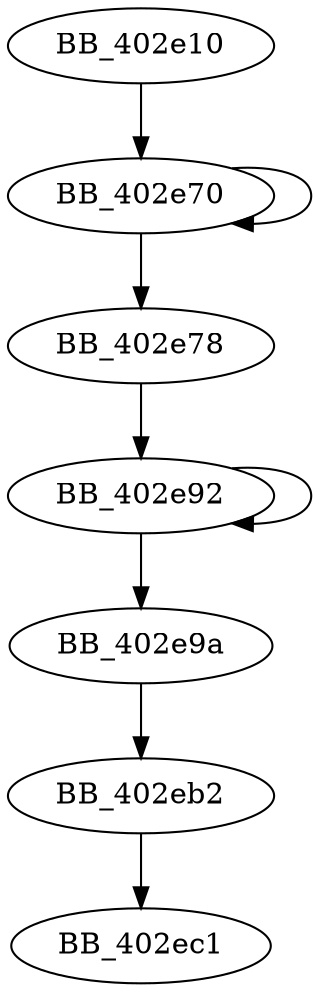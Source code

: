 DiGraph sub_402E10{
BB_402e10->BB_402e70
BB_402e70->BB_402e70
BB_402e70->BB_402e78
BB_402e78->BB_402e92
BB_402e92->BB_402e92
BB_402e92->BB_402e9a
BB_402e9a->BB_402eb2
BB_402eb2->BB_402ec1
}
